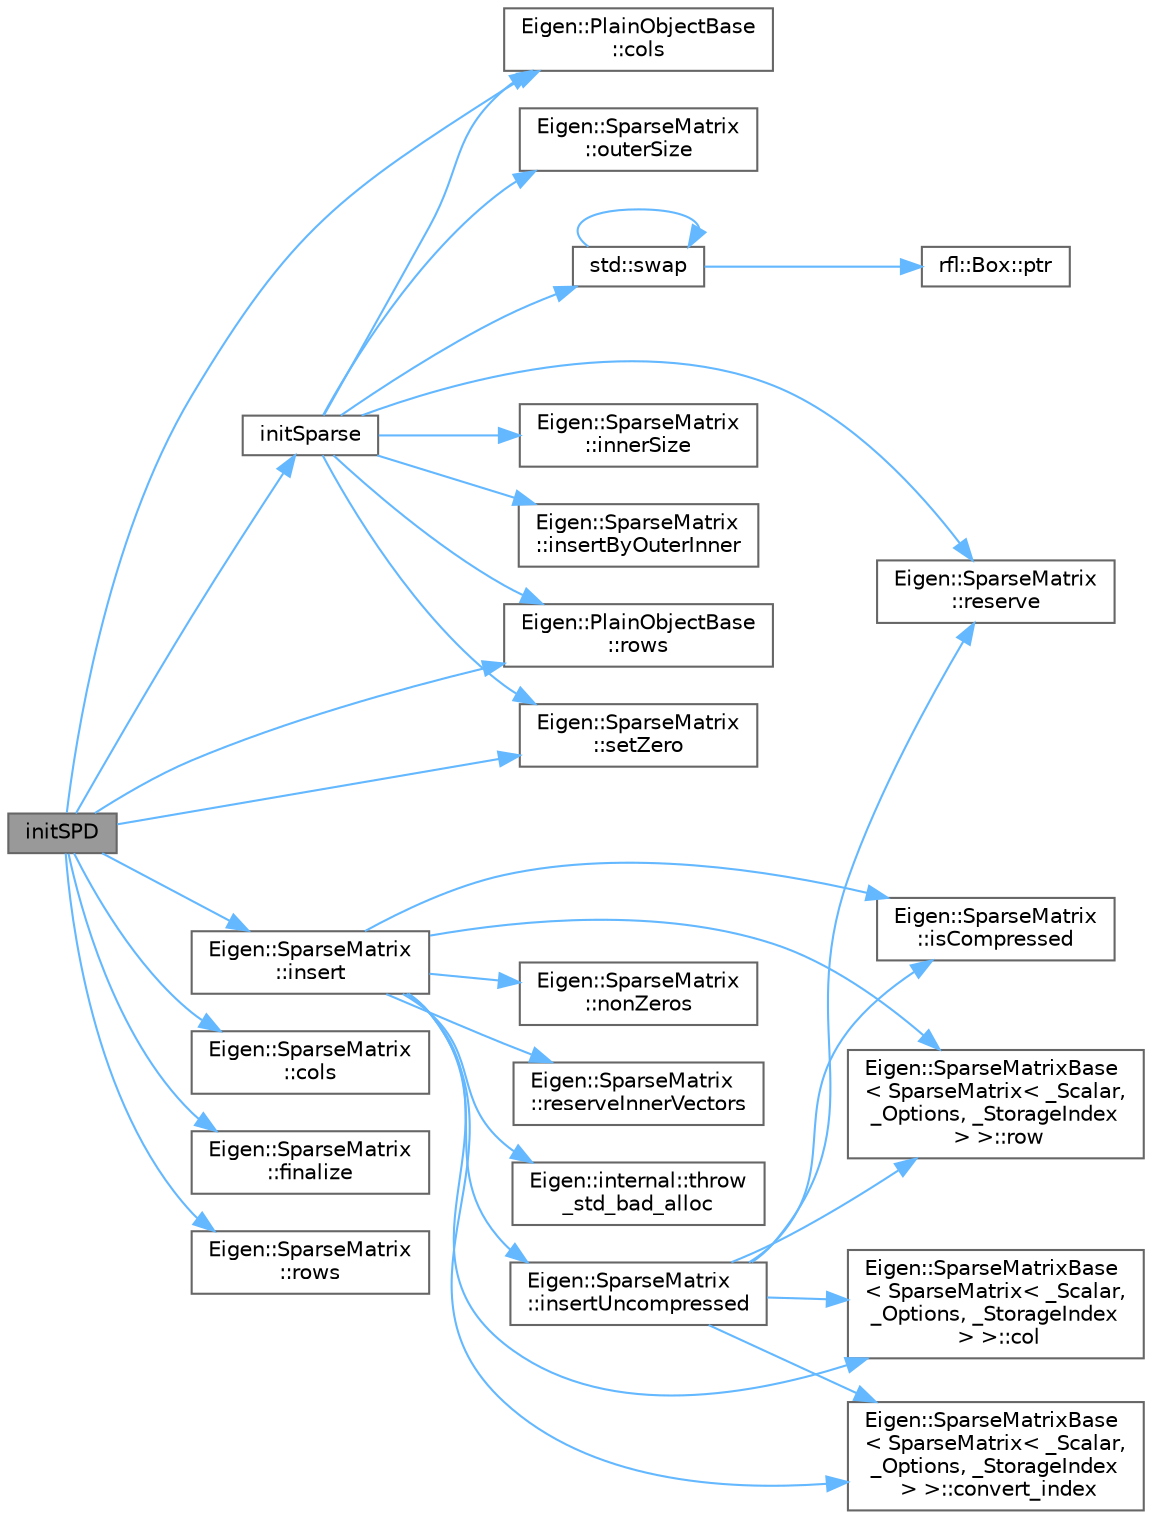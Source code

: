 digraph "initSPD"
{
 // LATEX_PDF_SIZE
  bgcolor="transparent";
  edge [fontname=Helvetica,fontsize=10,labelfontname=Helvetica,labelfontsize=10];
  node [fontname=Helvetica,fontsize=10,shape=box,height=0.2,width=0.4];
  rankdir="LR";
  Node1 [id="Node000001",label="initSPD",height=0.2,width=0.4,color="gray40", fillcolor="grey60", style="filled", fontcolor="black",tooltip=" "];
  Node1 -> Node2 [id="edge1_Node000001_Node000002",color="steelblue1",style="solid",tooltip=" "];
  Node2 [id="Node000002",label="Eigen::PlainObjectBase\l::cols",height=0.2,width=0.4,color="grey40", fillcolor="white", style="filled",URL="$class_eigen_1_1_plain_object_base.html#a10b8b33b7587da564415561aa246f78f",tooltip=" "];
  Node1 -> Node3 [id="edge2_Node000001_Node000003",color="steelblue1",style="solid",tooltip=" "];
  Node3 [id="Node000003",label="Eigen::SparseMatrix\l::cols",height=0.2,width=0.4,color="grey40", fillcolor="white", style="filled",URL="$class_eigen_1_1_sparse_matrix.html#aa391750e3c530227e4a5c3c52e959975",tooltip=" "];
  Node1 -> Node4 [id="edge3_Node000001_Node000004",color="steelblue1",style="solid",tooltip=" "];
  Node4 [id="Node000004",label="Eigen::SparseMatrix\l::finalize",height=0.2,width=0.4,color="grey40", fillcolor="white", style="filled",URL="$class_eigen_1_1_sparse_matrix.html#a505802f4dd45f7c036ad28261f065610",tooltip=" "];
  Node1 -> Node5 [id="edge4_Node000001_Node000005",color="steelblue1",style="solid",tooltip=" "];
  Node5 [id="Node000005",label="initSparse",height=0.2,width=0.4,color="grey40", fillcolor="white", style="filled",URL="$sparse_8h.html#a3ba4abd21a1ace3122406c3b3b27fc5b",tooltip=" "];
  Node5 -> Node2 [id="edge5_Node000005_Node000002",color="steelblue1",style="solid",tooltip=" "];
  Node5 -> Node6 [id="edge6_Node000005_Node000006",color="steelblue1",style="solid",tooltip=" "];
  Node6 [id="Node000006",label="Eigen::SparseMatrix\l::innerSize",height=0.2,width=0.4,color="grey40", fillcolor="white", style="filled",URL="$class_eigen_1_1_sparse_matrix.html#a0f42824d4a06ee1d1f6afbc4551c5896",tooltip=" "];
  Node5 -> Node7 [id="edge7_Node000005_Node000007",color="steelblue1",style="solid",tooltip=" "];
  Node7 [id="Node000007",label="Eigen::SparseMatrix\l::insertByOuterInner",height=0.2,width=0.4,color="grey40", fillcolor="white", style="filled",URL="$class_eigen_1_1_sparse_matrix.html#acb1508292a88a951943c98b314782909",tooltip=" "];
  Node5 -> Node8 [id="edge8_Node000005_Node000008",color="steelblue1",style="solid",tooltip=" "];
  Node8 [id="Node000008",label="Eigen::SparseMatrix\l::outerSize",height=0.2,width=0.4,color="grey40", fillcolor="white", style="filled",URL="$class_eigen_1_1_sparse_matrix.html#a4e5f706cfae14d2eaec1ea1e234905f1",tooltip=" "];
  Node5 -> Node9 [id="edge9_Node000005_Node000009",color="steelblue1",style="solid",tooltip=" "];
  Node9 [id="Node000009",label="Eigen::SparseMatrix\l::reserve",height=0.2,width=0.4,color="grey40", fillcolor="white", style="filled",URL="$class_eigen_1_1_sparse_matrix.html#a1518e58ac49bed0e2385b722a034f7d3",tooltip=" "];
  Node5 -> Node10 [id="edge10_Node000005_Node000010",color="steelblue1",style="solid",tooltip=" "];
  Node10 [id="Node000010",label="Eigen::PlainObjectBase\l::rows",height=0.2,width=0.4,color="grey40", fillcolor="white", style="filled",URL="$class_eigen_1_1_plain_object_base.html#aba7a925ce36c08ba2a08c90086f34718",tooltip=" "];
  Node5 -> Node11 [id="edge11_Node000005_Node000011",color="steelblue1",style="solid",tooltip=" "];
  Node11 [id="Node000011",label="Eigen::SparseMatrix\l::setZero",height=0.2,width=0.4,color="grey40", fillcolor="white", style="filled",URL="$class_eigen_1_1_sparse_matrix.html#ad3c7416090f913e8685523cb3ab7c2f7",tooltip=" "];
  Node5 -> Node12 [id="edge12_Node000005_Node000012",color="steelblue1",style="solid",tooltip=" "];
  Node12 [id="Node000012",label="std::swap",height=0.2,width=0.4,color="grey40", fillcolor="white", style="filled",URL="$namespacestd.html#a3acbe51b6415e9284430194bf04944e1",tooltip=" "];
  Node12 -> Node13 [id="edge13_Node000012_Node000013",color="steelblue1",style="solid",tooltip=" "];
  Node13 [id="Node000013",label="rfl::Box::ptr",height=0.2,width=0.4,color="grey40", fillcolor="white", style="filled",URL="$classrfl_1_1_box.html#a2edf048a6e6bea174db329e6ce7cf3df",tooltip="Returns the underlying unique_ptr"];
  Node12 -> Node12 [id="edge14_Node000012_Node000012",color="steelblue1",style="solid",tooltip=" "];
  Node1 -> Node14 [id="edge15_Node000001_Node000014",color="steelblue1",style="solid",tooltip=" "];
  Node14 [id="Node000014",label="Eigen::SparseMatrix\l::insert",height=0.2,width=0.4,color="grey40", fillcolor="white", style="filled",URL="$class_eigen_1_1_sparse_matrix.html#aae45e3b5fec7f6a0cdd10eec7c6d3666",tooltip=" "];
  Node14 -> Node15 [id="edge16_Node000014_Node000015",color="steelblue1",style="solid",tooltip=" "];
  Node15 [id="Node000015",label="Eigen::SparseMatrixBase\l\< SparseMatrix\< _Scalar,\l _Options, _StorageIndex\l \> \>::col",height=0.2,width=0.4,color="grey40", fillcolor="white", style="filled",URL="$class_eigen_1_1_sparse_matrix_base.html#a8f4eaa3c3921ef3823ffc69ebcc356af",tooltip=" "];
  Node14 -> Node16 [id="edge17_Node000014_Node000016",color="steelblue1",style="solid",tooltip=" "];
  Node16 [id="Node000016",label="Eigen::SparseMatrixBase\l\< SparseMatrix\< _Scalar,\l _Options, _StorageIndex\l \> \>::convert_index",height=0.2,width=0.4,color="grey40", fillcolor="white", style="filled",URL="$class_eigen_1_1_sparse_matrix_base.html#afb07f167dace0de85688250a42acde46",tooltip=" "];
  Node14 -> Node17 [id="edge18_Node000014_Node000017",color="steelblue1",style="solid",tooltip=" "];
  Node17 [id="Node000017",label="Eigen::SparseMatrix\l::insertUncompressed",height=0.2,width=0.4,color="grey40", fillcolor="white", style="filled",URL="$class_eigen_1_1_sparse_matrix.html#af7c472a42b3a7ca63ddcd8d23c06e10b",tooltip=" "];
  Node17 -> Node15 [id="edge19_Node000017_Node000015",color="steelblue1",style="solid",tooltip=" "];
  Node17 -> Node16 [id="edge20_Node000017_Node000016",color="steelblue1",style="solid",tooltip=" "];
  Node17 -> Node18 [id="edge21_Node000017_Node000018",color="steelblue1",style="solid",tooltip=" "];
  Node18 [id="Node000018",label="Eigen::SparseMatrix\l::isCompressed",height=0.2,width=0.4,color="grey40", fillcolor="white", style="filled",URL="$class_eigen_1_1_sparse_matrix.html#a32251eda7e371704a3ec4d0c36b58c52",tooltip=" "];
  Node17 -> Node9 [id="edge22_Node000017_Node000009",color="steelblue1",style="solid",tooltip=" "];
  Node17 -> Node19 [id="edge23_Node000017_Node000019",color="steelblue1",style="solid",tooltip=" "];
  Node19 [id="Node000019",label="Eigen::SparseMatrixBase\l\< SparseMatrix\< _Scalar,\l _Options, _StorageIndex\l \> \>::row",height=0.2,width=0.4,color="grey40", fillcolor="white", style="filled",URL="$class_eigen_1_1_sparse_matrix_base.html#ac0a5563ed3f243f013fb9d2c17e230d0",tooltip=" "];
  Node14 -> Node18 [id="edge24_Node000014_Node000018",color="steelblue1",style="solid",tooltip=" "];
  Node14 -> Node20 [id="edge25_Node000014_Node000020",color="steelblue1",style="solid",tooltip=" "];
  Node20 [id="Node000020",label="Eigen::SparseMatrix\l::nonZeros",height=0.2,width=0.4,color="grey40", fillcolor="white", style="filled",URL="$class_eigen_1_1_sparse_matrix.html#af295aae7bdeaed71100e5b8c641945dc",tooltip=" "];
  Node14 -> Node21 [id="edge26_Node000014_Node000021",color="steelblue1",style="solid",tooltip=" "];
  Node21 [id="Node000021",label="Eigen::SparseMatrix\l::reserveInnerVectors",height=0.2,width=0.4,color="grey40", fillcolor="white", style="filled",URL="$class_eigen_1_1_sparse_matrix.html#ad17cf1b581f5ce7a32043fbc2a3716f6",tooltip=" "];
  Node14 -> Node19 [id="edge27_Node000014_Node000019",color="steelblue1",style="solid",tooltip=" "];
  Node14 -> Node22 [id="edge28_Node000014_Node000022",color="steelblue1",style="solid",tooltip=" "];
  Node22 [id="Node000022",label="Eigen::internal::throw\l_std_bad_alloc",height=0.2,width=0.4,color="grey40", fillcolor="white", style="filled",URL="$namespace_eigen_1_1internal.html#aa03c647c0da4f77a83252fd9bd097ca4",tooltip=" "];
  Node1 -> Node10 [id="edge29_Node000001_Node000010",color="steelblue1",style="solid",tooltip=" "];
  Node1 -> Node23 [id="edge30_Node000001_Node000023",color="steelblue1",style="solid",tooltip=" "];
  Node23 [id="Node000023",label="Eigen::SparseMatrix\l::rows",height=0.2,width=0.4,color="grey40", fillcolor="white", style="filled",URL="$class_eigen_1_1_sparse_matrix.html#a62e61bb861eee306d5b069ce652b5aa5",tooltip=" "];
  Node1 -> Node11 [id="edge31_Node000001_Node000011",color="steelblue1",style="solid",tooltip=" "];
}
